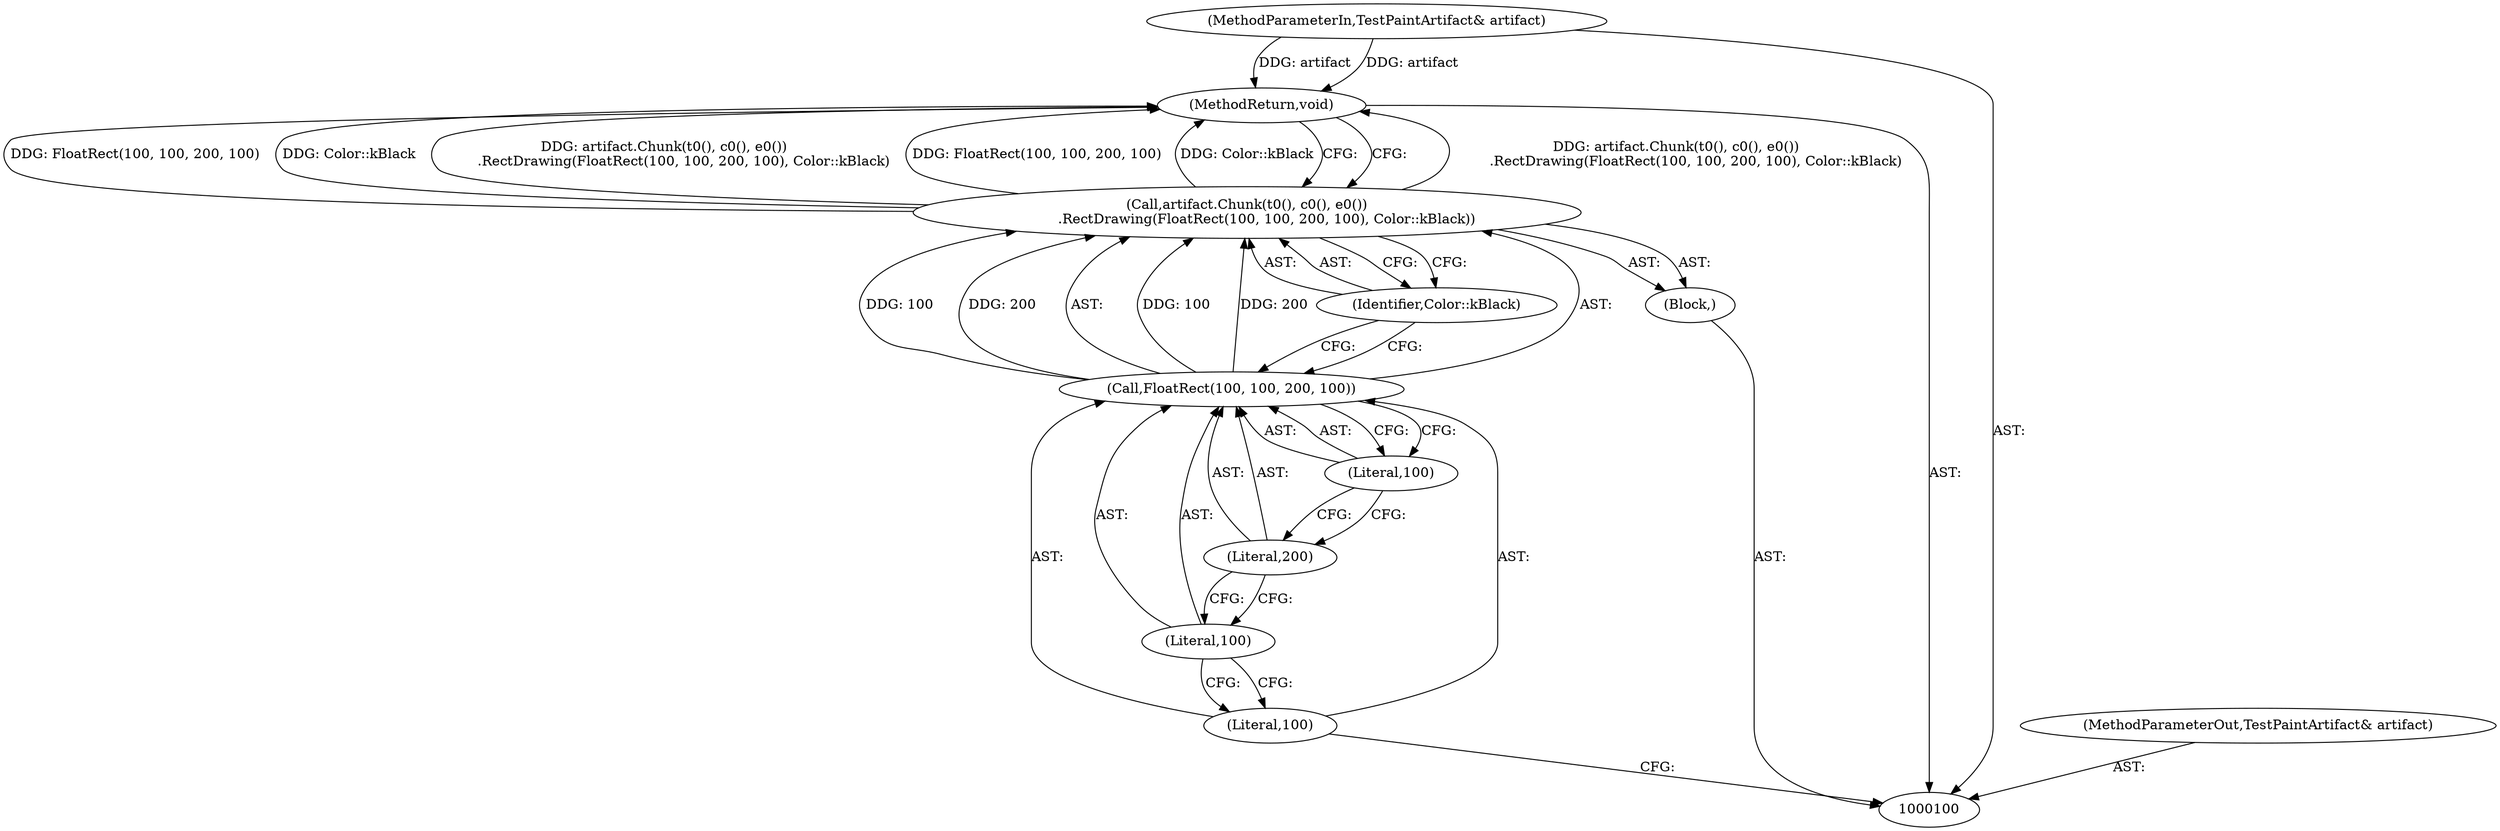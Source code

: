 digraph "0_Chrome_f911e11e7f6b5c0d6f5ee694a9871de6619889f7_25" {
"1000101" [label="(MethodParameterIn,TestPaintArtifact& artifact)"];
"1000128" [label="(MethodParameterOut,TestPaintArtifact& artifact)"];
"1000110" [label="(MethodReturn,void)"];
"1000102" [label="(Block,)"];
"1000103" [label="(Call,artifact.Chunk(t0(), c0(), e0())\n         .RectDrawing(FloatRect(100, 100, 200, 100), Color::kBlack))"];
"1000104" [label="(Call,FloatRect(100, 100, 200, 100))"];
"1000105" [label="(Literal,100)"];
"1000106" [label="(Literal,100)"];
"1000107" [label="(Literal,200)"];
"1000108" [label="(Literal,100)"];
"1000109" [label="(Identifier,Color::kBlack)"];
"1000101" -> "1000100"  [label="AST: "];
"1000101" -> "1000110"  [label="DDG: artifact"];
"1000128" -> "1000100"  [label="AST: "];
"1000110" -> "1000100"  [label="AST: "];
"1000110" -> "1000103"  [label="CFG: "];
"1000103" -> "1000110"  [label="DDG: artifact.Chunk(t0(), c0(), e0())\n         .RectDrawing(FloatRect(100, 100, 200, 100), Color::kBlack)"];
"1000103" -> "1000110"  [label="DDG: FloatRect(100, 100, 200, 100)"];
"1000103" -> "1000110"  [label="DDG: Color::kBlack"];
"1000101" -> "1000110"  [label="DDG: artifact"];
"1000102" -> "1000100"  [label="AST: "];
"1000103" -> "1000102"  [label="AST: "];
"1000103" -> "1000102"  [label="AST: "];
"1000103" -> "1000109"  [label="CFG: "];
"1000104" -> "1000103"  [label="AST: "];
"1000109" -> "1000103"  [label="AST: "];
"1000110" -> "1000103"  [label="CFG: "];
"1000103" -> "1000110"  [label="DDG: artifact.Chunk(t0(), c0(), e0())\n         .RectDrawing(FloatRect(100, 100, 200, 100), Color::kBlack)"];
"1000103" -> "1000110"  [label="DDG: FloatRect(100, 100, 200, 100)"];
"1000103" -> "1000110"  [label="DDG: Color::kBlack"];
"1000104" -> "1000103"  [label="DDG: 100"];
"1000104" -> "1000103"  [label="DDG: 200"];
"1000104" -> "1000103"  [label="AST: "];
"1000104" -> "1000108"  [label="CFG: "];
"1000105" -> "1000104"  [label="AST: "];
"1000106" -> "1000104"  [label="AST: "];
"1000107" -> "1000104"  [label="AST: "];
"1000108" -> "1000104"  [label="AST: "];
"1000109" -> "1000104"  [label="CFG: "];
"1000104" -> "1000103"  [label="DDG: 100"];
"1000104" -> "1000103"  [label="DDG: 200"];
"1000105" -> "1000104"  [label="AST: "];
"1000105" -> "1000100"  [label="CFG: "];
"1000106" -> "1000105"  [label="CFG: "];
"1000106" -> "1000104"  [label="AST: "];
"1000106" -> "1000105"  [label="CFG: "];
"1000107" -> "1000106"  [label="CFG: "];
"1000107" -> "1000104"  [label="AST: "];
"1000107" -> "1000106"  [label="CFG: "];
"1000108" -> "1000107"  [label="CFG: "];
"1000108" -> "1000104"  [label="AST: "];
"1000108" -> "1000107"  [label="CFG: "];
"1000104" -> "1000108"  [label="CFG: "];
"1000109" -> "1000103"  [label="AST: "];
"1000109" -> "1000104"  [label="CFG: "];
"1000103" -> "1000109"  [label="CFG: "];
}
